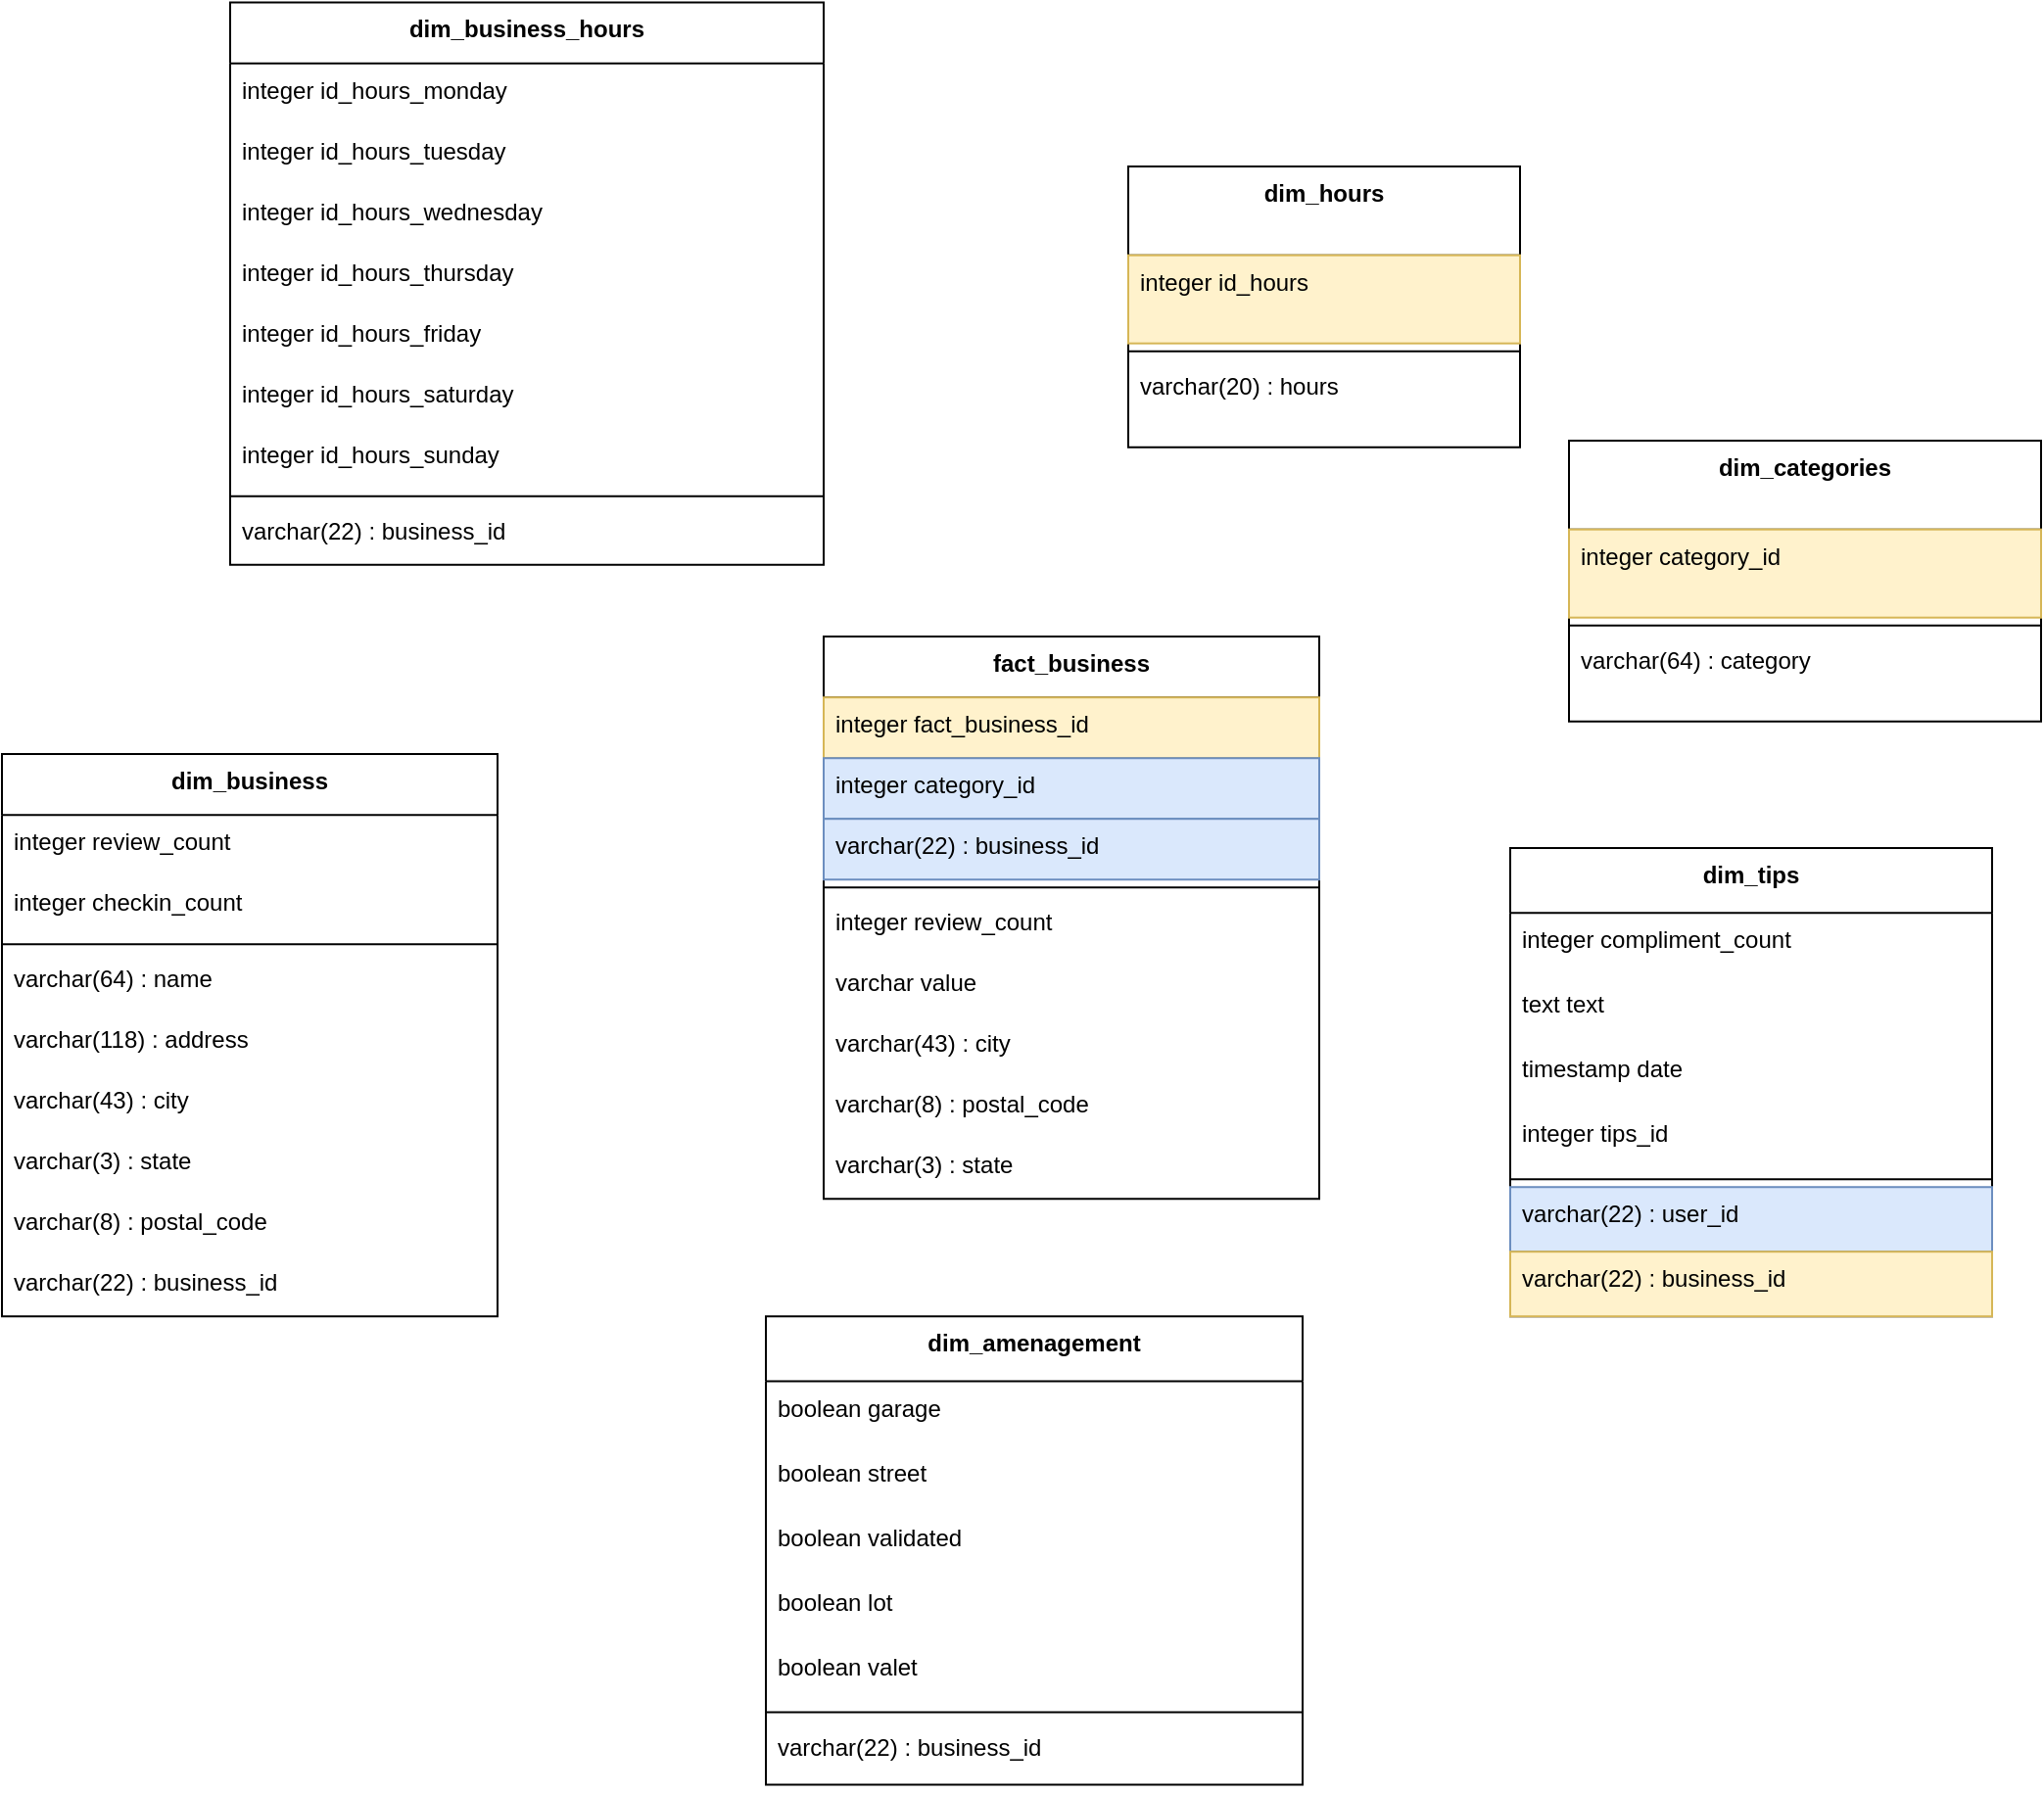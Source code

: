 <mxfile version="26.0.8">
  <diagram name="Page-1" id="iG6WOWYImpYf0nI91Xp_">
    <mxGraphModel dx="1649" dy="1887" grid="1" gridSize="10" guides="1" tooltips="1" connect="1" arrows="1" fold="1" page="0" pageScale="1" pageWidth="827" pageHeight="1169" math="0" shadow="0">
      <root>
        <mxCell id="0" />
        <mxCell id="1" parent="0" />
        <mxCell id="nSatROSDqOA8HZIKP9BX-1" value="dim_amenagement" style="swimlane;fontStyle=1;align=center;verticalAlign=top;childLayout=stackLayout;horizontal=1;startSize=33.143;horizontalStack=0;resizeParent=1;resizeParentMax=0;resizeLast=0;collapsible=0;marginBottom=0;" vertex="1" parent="1">
          <mxGeometry x="1000" y="67.11" width="274" height="239.143" as="geometry" />
        </mxCell>
        <mxCell id="nSatROSDqOA8HZIKP9BX-2" value="boolean garage" style="text;strokeColor=none;fillColor=none;align=left;verticalAlign=top;spacingLeft=4;spacingRight=4;overflow=hidden;rotatable=0;points=[[0,0.5],[1,0.5]];portConstraint=eastwest;" vertex="1" parent="nSatROSDqOA8HZIKP9BX-1">
          <mxGeometry y="33.143" width="274" height="33" as="geometry" />
        </mxCell>
        <mxCell id="nSatROSDqOA8HZIKP9BX-3" value="boolean street" style="text;strokeColor=none;fillColor=none;align=left;verticalAlign=top;spacingLeft=4;spacingRight=4;overflow=hidden;rotatable=0;points=[[0,0.5],[1,0.5]];portConstraint=eastwest;" vertex="1" parent="nSatROSDqOA8HZIKP9BX-1">
          <mxGeometry y="66.143" width="274" height="33" as="geometry" />
        </mxCell>
        <mxCell id="nSatROSDqOA8HZIKP9BX-4" value="boolean validated" style="text;strokeColor=none;fillColor=none;align=left;verticalAlign=top;spacingLeft=4;spacingRight=4;overflow=hidden;rotatable=0;points=[[0,0.5],[1,0.5]];portConstraint=eastwest;" vertex="1" parent="nSatROSDqOA8HZIKP9BX-1">
          <mxGeometry y="99.143" width="274" height="33" as="geometry" />
        </mxCell>
        <mxCell id="nSatROSDqOA8HZIKP9BX-5" value="boolean lot" style="text;strokeColor=none;fillColor=none;align=left;verticalAlign=top;spacingLeft=4;spacingRight=4;overflow=hidden;rotatable=0;points=[[0,0.5],[1,0.5]];portConstraint=eastwest;" vertex="1" parent="nSatROSDqOA8HZIKP9BX-1">
          <mxGeometry y="132.143" width="274" height="33" as="geometry" />
        </mxCell>
        <mxCell id="nSatROSDqOA8HZIKP9BX-6" value="boolean valet" style="text;strokeColor=none;fillColor=none;align=left;verticalAlign=top;spacingLeft=4;spacingRight=4;overflow=hidden;rotatable=0;points=[[0,0.5],[1,0.5]];portConstraint=eastwest;" vertex="1" parent="nSatROSDqOA8HZIKP9BX-1">
          <mxGeometry y="165.143" width="274" height="33" as="geometry" />
        </mxCell>
        <mxCell id="nSatROSDqOA8HZIKP9BX-7" style="line;strokeWidth=1;fillColor=none;align=left;verticalAlign=middle;spacingTop=-1;spacingLeft=3;spacingRight=3;rotatable=0;labelPosition=right;points=[];portConstraint=eastwest;strokeColor=inherit;" vertex="1" parent="nSatROSDqOA8HZIKP9BX-1">
          <mxGeometry y="198.143" width="274" height="8" as="geometry" />
        </mxCell>
        <mxCell id="nSatROSDqOA8HZIKP9BX-8" value="varchar(22) : business_id" style="text;strokeColor=none;fillColor=none;align=left;verticalAlign=top;spacingLeft=4;spacingRight=4;overflow=hidden;rotatable=0;points=[[0,0.5],[1,0.5]];portConstraint=eastwest;" vertex="1" parent="nSatROSDqOA8HZIKP9BX-1">
          <mxGeometry y="206.143" width="274" height="33" as="geometry" />
        </mxCell>
        <mxCell id="nSatROSDqOA8HZIKP9BX-9" value="dim_business" style="swimlane;fontStyle=1;align=center;verticalAlign=top;childLayout=stackLayout;horizontal=1;startSize=31.111;horizontalStack=0;resizeParent=1;resizeParentMax=0;resizeLast=0;collapsible=0;marginBottom=0;" vertex="1" parent="1">
          <mxGeometry x="610" y="-220" width="253" height="287.111" as="geometry" />
        </mxCell>
        <mxCell id="nSatROSDqOA8HZIKP9BX-10" value="integer review_count" style="text;strokeColor=none;fillColor=none;align=left;verticalAlign=top;spacingLeft=4;spacingRight=4;overflow=hidden;rotatable=0;points=[[0,0.5],[1,0.5]];portConstraint=eastwest;" vertex="1" parent="nSatROSDqOA8HZIKP9BX-9">
          <mxGeometry y="31.111" width="253" height="31" as="geometry" />
        </mxCell>
        <mxCell id="nSatROSDqOA8HZIKP9BX-11" value="integer checkin_count" style="text;strokeColor=none;fillColor=none;align=left;verticalAlign=top;spacingLeft=4;spacingRight=4;overflow=hidden;rotatable=0;points=[[0,0.5],[1,0.5]];portConstraint=eastwest;" vertex="1" parent="nSatROSDqOA8HZIKP9BX-9">
          <mxGeometry y="62.111" width="253" height="31" as="geometry" />
        </mxCell>
        <mxCell id="nSatROSDqOA8HZIKP9BX-12" style="line;strokeWidth=1;fillColor=none;align=left;verticalAlign=middle;spacingTop=-1;spacingLeft=3;spacingRight=3;rotatable=0;labelPosition=right;points=[];portConstraint=eastwest;strokeColor=inherit;" vertex="1" parent="nSatROSDqOA8HZIKP9BX-9">
          <mxGeometry y="93.111" width="253" height="8" as="geometry" />
        </mxCell>
        <mxCell id="nSatROSDqOA8HZIKP9BX-13" value="varchar(64) : name" style="text;strokeColor=none;fillColor=none;align=left;verticalAlign=top;spacingLeft=4;spacingRight=4;overflow=hidden;rotatable=0;points=[[0,0.5],[1,0.5]];portConstraint=eastwest;" vertex="1" parent="nSatROSDqOA8HZIKP9BX-9">
          <mxGeometry y="101.111" width="253" height="31" as="geometry" />
        </mxCell>
        <mxCell id="nSatROSDqOA8HZIKP9BX-14" value="varchar(118) : address" style="text;strokeColor=none;fillColor=none;align=left;verticalAlign=top;spacingLeft=4;spacingRight=4;overflow=hidden;rotatable=0;points=[[0,0.5],[1,0.5]];portConstraint=eastwest;" vertex="1" parent="nSatROSDqOA8HZIKP9BX-9">
          <mxGeometry y="132.111" width="253" height="31" as="geometry" />
        </mxCell>
        <mxCell id="nSatROSDqOA8HZIKP9BX-15" value="varchar(43) : city" style="text;strokeColor=none;fillColor=none;align=left;verticalAlign=top;spacingLeft=4;spacingRight=4;overflow=hidden;rotatable=0;points=[[0,0.5],[1,0.5]];portConstraint=eastwest;" vertex="1" parent="nSatROSDqOA8HZIKP9BX-9">
          <mxGeometry y="163.111" width="253" height="31" as="geometry" />
        </mxCell>
        <mxCell id="nSatROSDqOA8HZIKP9BX-16" value="varchar(3) : state" style="text;strokeColor=none;fillColor=none;align=left;verticalAlign=top;spacingLeft=4;spacingRight=4;overflow=hidden;rotatable=0;points=[[0,0.5],[1,0.5]];portConstraint=eastwest;" vertex="1" parent="nSatROSDqOA8HZIKP9BX-9">
          <mxGeometry y="194.111" width="253" height="31" as="geometry" />
        </mxCell>
        <mxCell id="nSatROSDqOA8HZIKP9BX-17" value="varchar(8) : postal_code" style="text;strokeColor=none;fillColor=none;align=left;verticalAlign=top;spacingLeft=4;spacingRight=4;overflow=hidden;rotatable=0;points=[[0,0.5],[1,0.5]];portConstraint=eastwest;" vertex="1" parent="nSatROSDqOA8HZIKP9BX-9">
          <mxGeometry y="225.111" width="253" height="31" as="geometry" />
        </mxCell>
        <mxCell id="nSatROSDqOA8HZIKP9BX-18" value="varchar(22) : business_id" style="text;strokeColor=none;fillColor=none;align=left;verticalAlign=top;spacingLeft=4;spacingRight=4;overflow=hidden;rotatable=0;points=[[0,0.5],[1,0.5]];portConstraint=eastwest;" vertex="1" parent="nSatROSDqOA8HZIKP9BX-9">
          <mxGeometry y="256.111" width="253" height="31" as="geometry" />
        </mxCell>
        <mxCell id="nSatROSDqOA8HZIKP9BX-19" value="dim_business_hours" style="swimlane;fontStyle=1;align=center;verticalAlign=top;childLayout=stackLayout;horizontal=1;startSize=31.111;horizontalStack=0;resizeParent=1;resizeParentMax=0;resizeLast=0;collapsible=0;marginBottom=0;" vertex="1" parent="1">
          <mxGeometry x="726.5" y="-603.78" width="303" height="287.111" as="geometry" />
        </mxCell>
        <mxCell id="nSatROSDqOA8HZIKP9BX-20" value="integer id_hours_monday" style="text;strokeColor=none;fillColor=none;align=left;verticalAlign=top;spacingLeft=4;spacingRight=4;overflow=hidden;rotatable=0;points=[[0,0.5],[1,0.5]];portConstraint=eastwest;" vertex="1" parent="nSatROSDqOA8HZIKP9BX-19">
          <mxGeometry y="31.111" width="303" height="31" as="geometry" />
        </mxCell>
        <mxCell id="nSatROSDqOA8HZIKP9BX-21" value="integer id_hours_tuesday" style="text;strokeColor=none;fillColor=none;align=left;verticalAlign=top;spacingLeft=4;spacingRight=4;overflow=hidden;rotatable=0;points=[[0,0.5],[1,0.5]];portConstraint=eastwest;" vertex="1" parent="nSatROSDqOA8HZIKP9BX-19">
          <mxGeometry y="62.111" width="303" height="31" as="geometry" />
        </mxCell>
        <mxCell id="nSatROSDqOA8HZIKP9BX-22" value="integer id_hours_wednesday" style="text;strokeColor=none;fillColor=none;align=left;verticalAlign=top;spacingLeft=4;spacingRight=4;overflow=hidden;rotatable=0;points=[[0,0.5],[1,0.5]];portConstraint=eastwest;" vertex="1" parent="nSatROSDqOA8HZIKP9BX-19">
          <mxGeometry y="93.111" width="303" height="31" as="geometry" />
        </mxCell>
        <mxCell id="nSatROSDqOA8HZIKP9BX-23" value="integer id_hours_thursday" style="text;strokeColor=none;fillColor=none;align=left;verticalAlign=top;spacingLeft=4;spacingRight=4;overflow=hidden;rotatable=0;points=[[0,0.5],[1,0.5]];portConstraint=eastwest;" vertex="1" parent="nSatROSDqOA8HZIKP9BX-19">
          <mxGeometry y="124.111" width="303" height="31" as="geometry" />
        </mxCell>
        <mxCell id="nSatROSDqOA8HZIKP9BX-24" value="integer id_hours_friday" style="text;strokeColor=none;fillColor=none;align=left;verticalAlign=top;spacingLeft=4;spacingRight=4;overflow=hidden;rotatable=0;points=[[0,0.5],[1,0.5]];portConstraint=eastwest;" vertex="1" parent="nSatROSDqOA8HZIKP9BX-19">
          <mxGeometry y="155.111" width="303" height="31" as="geometry" />
        </mxCell>
        <mxCell id="nSatROSDqOA8HZIKP9BX-25" value="integer id_hours_saturday" style="text;strokeColor=none;fillColor=none;align=left;verticalAlign=top;spacingLeft=4;spacingRight=4;overflow=hidden;rotatable=0;points=[[0,0.5],[1,0.5]];portConstraint=eastwest;" vertex="1" parent="nSatROSDqOA8HZIKP9BX-19">
          <mxGeometry y="186.111" width="303" height="31" as="geometry" />
        </mxCell>
        <mxCell id="nSatROSDqOA8HZIKP9BX-26" value="integer id_hours_sunday" style="text;strokeColor=none;fillColor=none;align=left;verticalAlign=top;spacingLeft=4;spacingRight=4;overflow=hidden;rotatable=0;points=[[0,0.5],[1,0.5]];portConstraint=eastwest;" vertex="1" parent="nSatROSDqOA8HZIKP9BX-19">
          <mxGeometry y="217.111" width="303" height="31" as="geometry" />
        </mxCell>
        <mxCell id="nSatROSDqOA8HZIKP9BX-27" style="line;strokeWidth=1;fillColor=none;align=left;verticalAlign=middle;spacingTop=-1;spacingLeft=3;spacingRight=3;rotatable=0;labelPosition=right;points=[];portConstraint=eastwest;strokeColor=inherit;" vertex="1" parent="nSatROSDqOA8HZIKP9BX-19">
          <mxGeometry y="248.111" width="303" height="8" as="geometry" />
        </mxCell>
        <mxCell id="nSatROSDqOA8HZIKP9BX-28" value="varchar(22) : business_id" style="text;strokeColor=none;fillColor=none;align=left;verticalAlign=top;spacingLeft=4;spacingRight=4;overflow=hidden;rotatable=0;points=[[0,0.5],[1,0.5]];portConstraint=eastwest;" vertex="1" parent="nSatROSDqOA8HZIKP9BX-19">
          <mxGeometry y="256.111" width="303" height="31" as="geometry" />
        </mxCell>
        <mxCell id="nSatROSDqOA8HZIKP9BX-29" value="dim_categories" style="swimlane;fontStyle=1;align=center;verticalAlign=top;childLayout=stackLayout;horizontal=1;startSize=45.333;horizontalStack=0;resizeParent=1;resizeParentMax=0;resizeLast=0;collapsible=0;marginBottom=0;" vertex="1" parent="1">
          <mxGeometry x="1410" y="-380" width="241" height="143.333" as="geometry" />
        </mxCell>
        <mxCell id="nSatROSDqOA8HZIKP9BX-30" value="integer category_id" style="text;strokeColor=#d6b656;fillColor=#fff2cc;align=left;verticalAlign=top;spacingLeft=4;spacingRight=4;overflow=hidden;rotatable=0;points=[[0,0.5],[1,0.5]];portConstraint=eastwest;" vertex="1" parent="nSatROSDqOA8HZIKP9BX-29">
          <mxGeometry y="45.333" width="241" height="45" as="geometry" />
        </mxCell>
        <mxCell id="nSatROSDqOA8HZIKP9BX-31" style="line;strokeWidth=1;fillColor=none;align=left;verticalAlign=middle;spacingTop=-1;spacingLeft=3;spacingRight=3;rotatable=0;labelPosition=right;points=[];portConstraint=eastwest;strokeColor=inherit;" vertex="1" parent="nSatROSDqOA8HZIKP9BX-29">
          <mxGeometry y="90.333" width="241" height="8" as="geometry" />
        </mxCell>
        <mxCell id="nSatROSDqOA8HZIKP9BX-32" value="varchar(64) : category" style="text;strokeColor=none;fillColor=none;align=left;verticalAlign=top;spacingLeft=4;spacingRight=4;overflow=hidden;rotatable=0;points=[[0,0.5],[1,0.5]];portConstraint=eastwest;" vertex="1" parent="nSatROSDqOA8HZIKP9BX-29">
          <mxGeometry y="98.333" width="241" height="45" as="geometry" />
        </mxCell>
        <mxCell id="nSatROSDqOA8HZIKP9BX-33" value="dim_hours" style="swimlane;fontStyle=1;align=center;verticalAlign=top;childLayout=stackLayout;horizontal=1;startSize=45.333;horizontalStack=0;resizeParent=1;resizeParentMax=0;resizeLast=0;collapsible=0;marginBottom=0;" vertex="1" parent="1">
          <mxGeometry x="1185" y="-520" width="200" height="143.333" as="geometry" />
        </mxCell>
        <mxCell id="nSatROSDqOA8HZIKP9BX-34" value="integer id_hours" style="text;strokeColor=#d6b656;fillColor=#fff2cc;align=left;verticalAlign=top;spacingLeft=4;spacingRight=4;overflow=hidden;rotatable=0;points=[[0,0.5],[1,0.5]];portConstraint=eastwest;" vertex="1" parent="nSatROSDqOA8HZIKP9BX-33">
          <mxGeometry y="45.333" width="200" height="45" as="geometry" />
        </mxCell>
        <mxCell id="nSatROSDqOA8HZIKP9BX-35" style="line;strokeWidth=1;fillColor=none;align=left;verticalAlign=middle;spacingTop=-1;spacingLeft=3;spacingRight=3;rotatable=0;labelPosition=right;points=[];portConstraint=eastwest;strokeColor=inherit;" vertex="1" parent="nSatROSDqOA8HZIKP9BX-33">
          <mxGeometry y="90.333" width="200" height="8" as="geometry" />
        </mxCell>
        <mxCell id="nSatROSDqOA8HZIKP9BX-36" value="varchar(20) : hours" style="text;strokeColor=none;fillColor=none;align=left;verticalAlign=top;spacingLeft=4;spacingRight=4;overflow=hidden;rotatable=0;points=[[0,0.5],[1,0.5]];portConstraint=eastwest;" vertex="1" parent="nSatROSDqOA8HZIKP9BX-33">
          <mxGeometry y="98.333" width="200" height="45" as="geometry" />
        </mxCell>
        <mxCell id="nSatROSDqOA8HZIKP9BX-37" value="dim_tips" style="swimlane;fontStyle=1;align=center;verticalAlign=top;childLayout=stackLayout;horizontal=1;startSize=33.143;horizontalStack=0;resizeParent=1;resizeParentMax=0;resizeLast=0;collapsible=0;marginBottom=0;" vertex="1" parent="1">
          <mxGeometry x="1380" y="-172.03" width="246" height="239.143" as="geometry" />
        </mxCell>
        <mxCell id="nSatROSDqOA8HZIKP9BX-38" value="integer compliment_count" style="text;strokeColor=none;fillColor=none;align=left;verticalAlign=top;spacingLeft=4;spacingRight=4;overflow=hidden;rotatable=0;points=[[0,0.5],[1,0.5]];portConstraint=eastwest;" vertex="1" parent="nSatROSDqOA8HZIKP9BX-37">
          <mxGeometry y="33.143" width="246" height="33" as="geometry" />
        </mxCell>
        <mxCell id="nSatROSDqOA8HZIKP9BX-39" value="text text" style="text;strokeColor=none;fillColor=none;align=left;verticalAlign=top;spacingLeft=4;spacingRight=4;overflow=hidden;rotatable=0;points=[[0,0.5],[1,0.5]];portConstraint=eastwest;" vertex="1" parent="nSatROSDqOA8HZIKP9BX-37">
          <mxGeometry y="66.143" width="246" height="33" as="geometry" />
        </mxCell>
        <mxCell id="nSatROSDqOA8HZIKP9BX-40" value="timestamp date" style="text;strokeColor=none;fillColor=none;align=left;verticalAlign=top;spacingLeft=4;spacingRight=4;overflow=hidden;rotatable=0;points=[[0,0.5],[1,0.5]];portConstraint=eastwest;" vertex="1" parent="nSatROSDqOA8HZIKP9BX-37">
          <mxGeometry y="99.143" width="246" height="33" as="geometry" />
        </mxCell>
        <mxCell id="nSatROSDqOA8HZIKP9BX-41" value="integer tips_id" style="text;strokeColor=none;fillColor=none;align=left;verticalAlign=top;spacingLeft=4;spacingRight=4;overflow=hidden;rotatable=0;points=[[0,0.5],[1,0.5]];portConstraint=eastwest;" vertex="1" parent="nSatROSDqOA8HZIKP9BX-37">
          <mxGeometry y="132.143" width="246" height="33" as="geometry" />
        </mxCell>
        <mxCell id="nSatROSDqOA8HZIKP9BX-42" style="line;strokeWidth=1;fillColor=none;align=left;verticalAlign=middle;spacingTop=-1;spacingLeft=3;spacingRight=3;rotatable=0;labelPosition=right;points=[];portConstraint=eastwest;strokeColor=inherit;" vertex="1" parent="nSatROSDqOA8HZIKP9BX-37">
          <mxGeometry y="165.143" width="246" height="8" as="geometry" />
        </mxCell>
        <mxCell id="nSatROSDqOA8HZIKP9BX-43" value="varchar(22) : user_id" style="text;strokeColor=#6c8ebf;fillColor=#dae8fc;align=left;verticalAlign=top;spacingLeft=4;spacingRight=4;overflow=hidden;rotatable=0;points=[[0,0.5],[1,0.5]];portConstraint=eastwest;" vertex="1" parent="nSatROSDqOA8HZIKP9BX-37">
          <mxGeometry y="173.143" width="246" height="33" as="geometry" />
        </mxCell>
        <mxCell id="nSatROSDqOA8HZIKP9BX-44" value="varchar(22) : business_id" style="text;strokeColor=#d6b656;fillColor=#fff2cc;align=left;verticalAlign=top;spacingLeft=4;spacingRight=4;overflow=hidden;rotatable=0;points=[[0,0.5],[1,0.5]];portConstraint=eastwest;" vertex="1" parent="nSatROSDqOA8HZIKP9BX-37">
          <mxGeometry y="206.143" width="246" height="33" as="geometry" />
        </mxCell>
        <mxCell id="nSatROSDqOA8HZIKP9BX-45" value="fact_business" style="swimlane;fontStyle=1;align=center;verticalAlign=top;childLayout=stackLayout;horizontal=1;startSize=31.111;horizontalStack=0;resizeParent=1;resizeParentMax=0;resizeLast=0;collapsible=0;marginBottom=0;" vertex="1" parent="1">
          <mxGeometry x="1029.5" y="-280" width="253" height="287.111" as="geometry" />
        </mxCell>
        <mxCell id="nSatROSDqOA8HZIKP9BX-49" value="integer fact_business_id" style="text;strokeColor=#d6b656;fillColor=#fff2cc;align=left;verticalAlign=top;spacingLeft=4;spacingRight=4;overflow=hidden;rotatable=0;points=[[0,0.5],[1,0.5]];portConstraint=eastwest;" vertex="1" parent="nSatROSDqOA8HZIKP9BX-45">
          <mxGeometry y="31.111" width="253" height="31" as="geometry" />
        </mxCell>
        <mxCell id="nSatROSDqOA8HZIKP9BX-46" value="integer category_id" style="text;strokeColor=#6c8ebf;fillColor=#dae8fc;align=left;verticalAlign=top;spacingLeft=4;spacingRight=4;overflow=hidden;rotatable=0;points=[[0,0.5],[1,0.5]];portConstraint=eastwest;" vertex="1" parent="nSatROSDqOA8HZIKP9BX-45">
          <mxGeometry y="62.111" width="253" height="31" as="geometry" />
        </mxCell>
        <mxCell id="nSatROSDqOA8HZIKP9BX-51" value="varchar(22) : business_id" style="text;strokeColor=#6c8ebf;fillColor=#dae8fc;align=left;verticalAlign=top;spacingLeft=4;spacingRight=4;overflow=hidden;rotatable=0;points=[[0,0.5],[1,0.5]];portConstraint=eastwest;" vertex="1" parent="nSatROSDqOA8HZIKP9BX-45">
          <mxGeometry y="93.111" width="253" height="31" as="geometry" />
        </mxCell>
        <mxCell id="nSatROSDqOA8HZIKP9BX-50" style="line;strokeWidth=1;fillColor=none;align=left;verticalAlign=middle;spacingTop=-1;spacingLeft=3;spacingRight=3;rotatable=0;labelPosition=right;points=[];portConstraint=eastwest;strokeColor=inherit;" vertex="1" parent="nSatROSDqOA8HZIKP9BX-45">
          <mxGeometry y="124.111" width="253" height="8" as="geometry" />
        </mxCell>
        <mxCell id="nSatROSDqOA8HZIKP9BX-47" value="integer review_count" style="text;strokeColor=none;fillColor=none;align=left;verticalAlign=top;spacingLeft=4;spacingRight=4;overflow=hidden;rotatable=0;points=[[0,0.5],[1,0.5]];portConstraint=eastwest;" vertex="1" parent="nSatROSDqOA8HZIKP9BX-45">
          <mxGeometry y="132.111" width="253" height="31" as="geometry" />
        </mxCell>
        <mxCell id="nSatROSDqOA8HZIKP9BX-48" value="varchar value" style="text;strokeColor=none;fillColor=none;align=left;verticalAlign=top;spacingLeft=4;spacingRight=4;overflow=hidden;rotatable=0;points=[[0,0.5],[1,0.5]];portConstraint=eastwest;" vertex="1" parent="nSatROSDqOA8HZIKP9BX-45">
          <mxGeometry y="163.111" width="253" height="31" as="geometry" />
        </mxCell>
        <mxCell id="nSatROSDqOA8HZIKP9BX-52" value="varchar(43) : city" style="text;strokeColor=none;fillColor=none;align=left;verticalAlign=top;spacingLeft=4;spacingRight=4;overflow=hidden;rotatable=0;points=[[0,0.5],[1,0.5]];portConstraint=eastwest;" vertex="1" parent="nSatROSDqOA8HZIKP9BX-45">
          <mxGeometry y="194.111" width="253" height="31" as="geometry" />
        </mxCell>
        <mxCell id="nSatROSDqOA8HZIKP9BX-53" value="varchar(8) : postal_code" style="text;strokeColor=none;fillColor=none;align=left;verticalAlign=top;spacingLeft=4;spacingRight=4;overflow=hidden;rotatable=0;points=[[0,0.5],[1,0.5]];portConstraint=eastwest;" vertex="1" parent="nSatROSDqOA8HZIKP9BX-45">
          <mxGeometry y="225.111" width="253" height="31" as="geometry" />
        </mxCell>
        <mxCell id="nSatROSDqOA8HZIKP9BX-54" value="varchar(3) : state" style="text;strokeColor=none;fillColor=none;align=left;verticalAlign=top;spacingLeft=4;spacingRight=4;overflow=hidden;rotatable=0;points=[[0,0.5],[1,0.5]];portConstraint=eastwest;" vertex="1" parent="nSatROSDqOA8HZIKP9BX-45">
          <mxGeometry y="256.111" width="253" height="31" as="geometry" />
        </mxCell>
      </root>
    </mxGraphModel>
  </diagram>
</mxfile>
